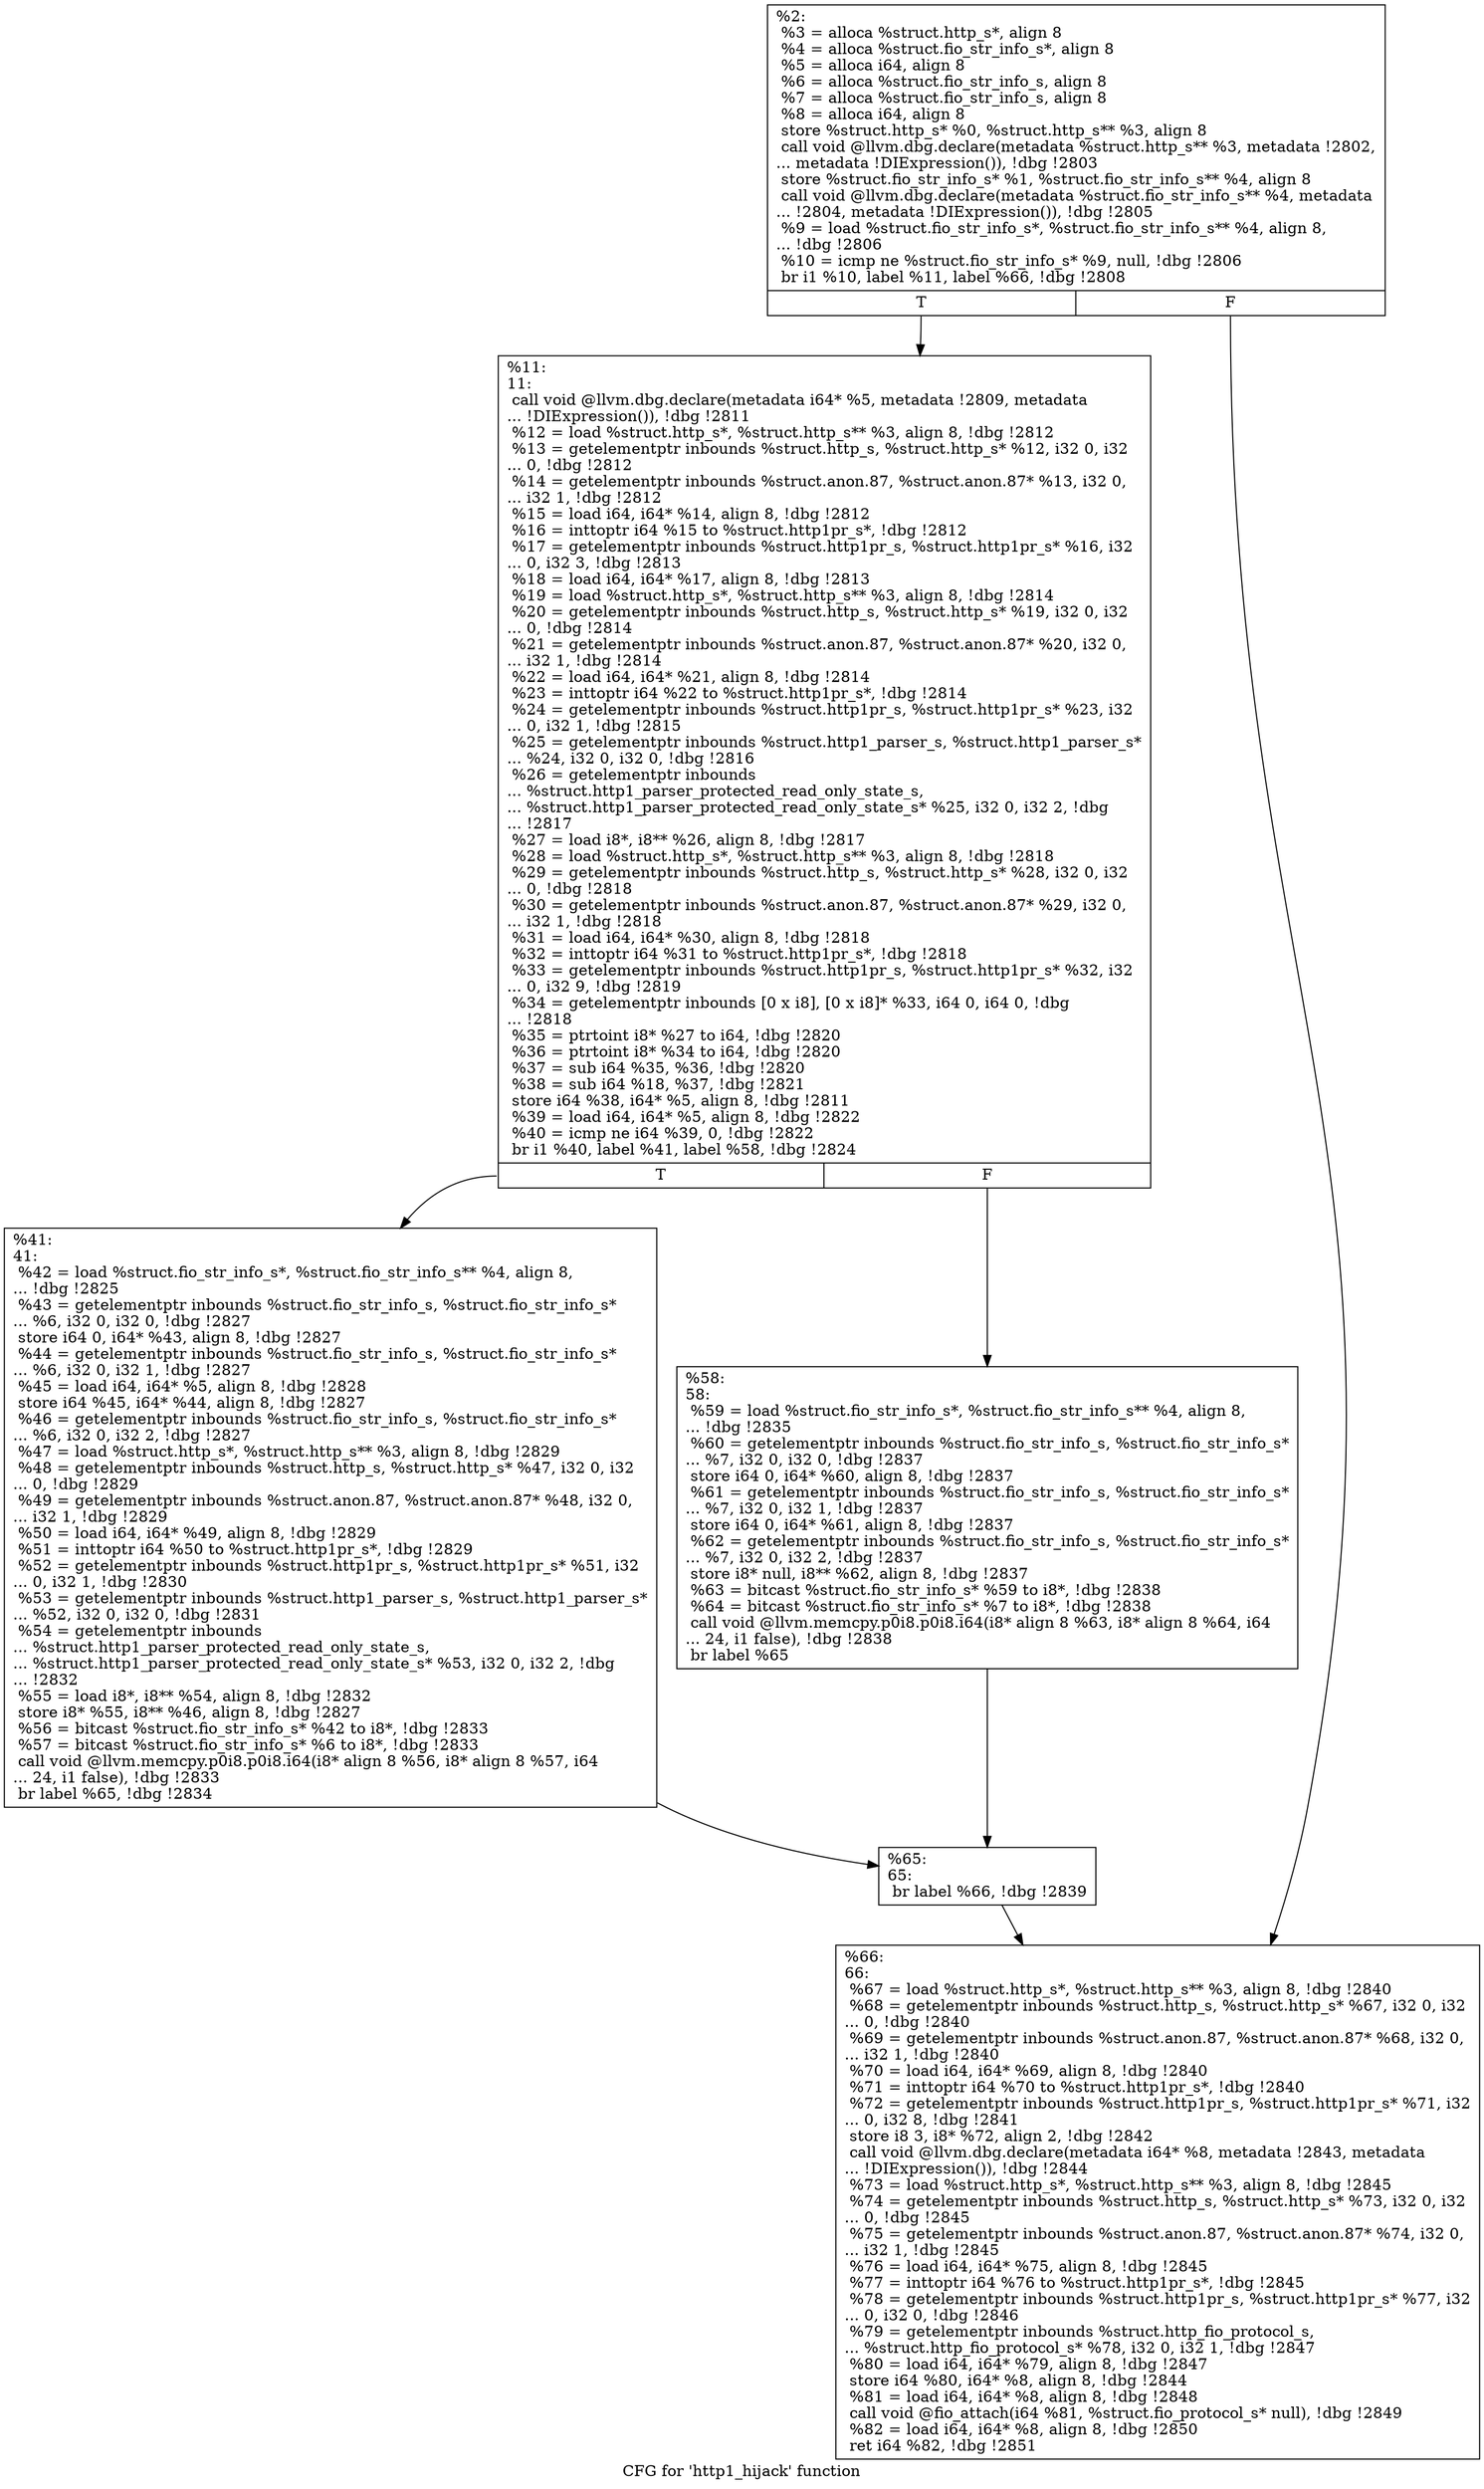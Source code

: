 digraph "CFG for 'http1_hijack' function" {
	label="CFG for 'http1_hijack' function";

	Node0x556852183f10 [shape=record,label="{%2:\l  %3 = alloca %struct.http_s*, align 8\l  %4 = alloca %struct.fio_str_info_s*, align 8\l  %5 = alloca i64, align 8\l  %6 = alloca %struct.fio_str_info_s, align 8\l  %7 = alloca %struct.fio_str_info_s, align 8\l  %8 = alloca i64, align 8\l  store %struct.http_s* %0, %struct.http_s** %3, align 8\l  call void @llvm.dbg.declare(metadata %struct.http_s** %3, metadata !2802,\l... metadata !DIExpression()), !dbg !2803\l  store %struct.fio_str_info_s* %1, %struct.fio_str_info_s** %4, align 8\l  call void @llvm.dbg.declare(metadata %struct.fio_str_info_s** %4, metadata\l... !2804, metadata !DIExpression()), !dbg !2805\l  %9 = load %struct.fio_str_info_s*, %struct.fio_str_info_s** %4, align 8,\l... !dbg !2806\l  %10 = icmp ne %struct.fio_str_info_s* %9, null, !dbg !2806\l  br i1 %10, label %11, label %66, !dbg !2808\l|{<s0>T|<s1>F}}"];
	Node0x556852183f10:s0 -> Node0x556852184ea0;
	Node0x556852183f10:s1 -> Node0x556852184fe0;
	Node0x556852184ea0 [shape=record,label="{%11:\l11:                                               \l  call void @llvm.dbg.declare(metadata i64* %5, metadata !2809, metadata\l... !DIExpression()), !dbg !2811\l  %12 = load %struct.http_s*, %struct.http_s** %3, align 8, !dbg !2812\l  %13 = getelementptr inbounds %struct.http_s, %struct.http_s* %12, i32 0, i32\l... 0, !dbg !2812\l  %14 = getelementptr inbounds %struct.anon.87, %struct.anon.87* %13, i32 0,\l... i32 1, !dbg !2812\l  %15 = load i64, i64* %14, align 8, !dbg !2812\l  %16 = inttoptr i64 %15 to %struct.http1pr_s*, !dbg !2812\l  %17 = getelementptr inbounds %struct.http1pr_s, %struct.http1pr_s* %16, i32\l... 0, i32 3, !dbg !2813\l  %18 = load i64, i64* %17, align 8, !dbg !2813\l  %19 = load %struct.http_s*, %struct.http_s** %3, align 8, !dbg !2814\l  %20 = getelementptr inbounds %struct.http_s, %struct.http_s* %19, i32 0, i32\l... 0, !dbg !2814\l  %21 = getelementptr inbounds %struct.anon.87, %struct.anon.87* %20, i32 0,\l... i32 1, !dbg !2814\l  %22 = load i64, i64* %21, align 8, !dbg !2814\l  %23 = inttoptr i64 %22 to %struct.http1pr_s*, !dbg !2814\l  %24 = getelementptr inbounds %struct.http1pr_s, %struct.http1pr_s* %23, i32\l... 0, i32 1, !dbg !2815\l  %25 = getelementptr inbounds %struct.http1_parser_s, %struct.http1_parser_s*\l... %24, i32 0, i32 0, !dbg !2816\l  %26 = getelementptr inbounds\l... %struct.http1_parser_protected_read_only_state_s,\l... %struct.http1_parser_protected_read_only_state_s* %25, i32 0, i32 2, !dbg\l... !2817\l  %27 = load i8*, i8** %26, align 8, !dbg !2817\l  %28 = load %struct.http_s*, %struct.http_s** %3, align 8, !dbg !2818\l  %29 = getelementptr inbounds %struct.http_s, %struct.http_s* %28, i32 0, i32\l... 0, !dbg !2818\l  %30 = getelementptr inbounds %struct.anon.87, %struct.anon.87* %29, i32 0,\l... i32 1, !dbg !2818\l  %31 = load i64, i64* %30, align 8, !dbg !2818\l  %32 = inttoptr i64 %31 to %struct.http1pr_s*, !dbg !2818\l  %33 = getelementptr inbounds %struct.http1pr_s, %struct.http1pr_s* %32, i32\l... 0, i32 9, !dbg !2819\l  %34 = getelementptr inbounds [0 x i8], [0 x i8]* %33, i64 0, i64 0, !dbg\l... !2818\l  %35 = ptrtoint i8* %27 to i64, !dbg !2820\l  %36 = ptrtoint i8* %34 to i64, !dbg !2820\l  %37 = sub i64 %35, %36, !dbg !2820\l  %38 = sub i64 %18, %37, !dbg !2821\l  store i64 %38, i64* %5, align 8, !dbg !2811\l  %39 = load i64, i64* %5, align 8, !dbg !2822\l  %40 = icmp ne i64 %39, 0, !dbg !2822\l  br i1 %40, label %41, label %58, !dbg !2824\l|{<s0>T|<s1>F}}"];
	Node0x556852184ea0:s0 -> Node0x556852184ef0;
	Node0x556852184ea0:s1 -> Node0x556852184f40;
	Node0x556852184ef0 [shape=record,label="{%41:\l41:                                               \l  %42 = load %struct.fio_str_info_s*, %struct.fio_str_info_s** %4, align 8,\l... !dbg !2825\l  %43 = getelementptr inbounds %struct.fio_str_info_s, %struct.fio_str_info_s*\l... %6, i32 0, i32 0, !dbg !2827\l  store i64 0, i64* %43, align 8, !dbg !2827\l  %44 = getelementptr inbounds %struct.fio_str_info_s, %struct.fio_str_info_s*\l... %6, i32 0, i32 1, !dbg !2827\l  %45 = load i64, i64* %5, align 8, !dbg !2828\l  store i64 %45, i64* %44, align 8, !dbg !2827\l  %46 = getelementptr inbounds %struct.fio_str_info_s, %struct.fio_str_info_s*\l... %6, i32 0, i32 2, !dbg !2827\l  %47 = load %struct.http_s*, %struct.http_s** %3, align 8, !dbg !2829\l  %48 = getelementptr inbounds %struct.http_s, %struct.http_s* %47, i32 0, i32\l... 0, !dbg !2829\l  %49 = getelementptr inbounds %struct.anon.87, %struct.anon.87* %48, i32 0,\l... i32 1, !dbg !2829\l  %50 = load i64, i64* %49, align 8, !dbg !2829\l  %51 = inttoptr i64 %50 to %struct.http1pr_s*, !dbg !2829\l  %52 = getelementptr inbounds %struct.http1pr_s, %struct.http1pr_s* %51, i32\l... 0, i32 1, !dbg !2830\l  %53 = getelementptr inbounds %struct.http1_parser_s, %struct.http1_parser_s*\l... %52, i32 0, i32 0, !dbg !2831\l  %54 = getelementptr inbounds\l... %struct.http1_parser_protected_read_only_state_s,\l... %struct.http1_parser_protected_read_only_state_s* %53, i32 0, i32 2, !dbg\l... !2832\l  %55 = load i8*, i8** %54, align 8, !dbg !2832\l  store i8* %55, i8** %46, align 8, !dbg !2827\l  %56 = bitcast %struct.fio_str_info_s* %42 to i8*, !dbg !2833\l  %57 = bitcast %struct.fio_str_info_s* %6 to i8*, !dbg !2833\l  call void @llvm.memcpy.p0i8.p0i8.i64(i8* align 8 %56, i8* align 8 %57, i64\l... 24, i1 false), !dbg !2833\l  br label %65, !dbg !2834\l}"];
	Node0x556852184ef0 -> Node0x556852184f90;
	Node0x556852184f40 [shape=record,label="{%58:\l58:                                               \l  %59 = load %struct.fio_str_info_s*, %struct.fio_str_info_s** %4, align 8,\l... !dbg !2835\l  %60 = getelementptr inbounds %struct.fio_str_info_s, %struct.fio_str_info_s*\l... %7, i32 0, i32 0, !dbg !2837\l  store i64 0, i64* %60, align 8, !dbg !2837\l  %61 = getelementptr inbounds %struct.fio_str_info_s, %struct.fio_str_info_s*\l... %7, i32 0, i32 1, !dbg !2837\l  store i64 0, i64* %61, align 8, !dbg !2837\l  %62 = getelementptr inbounds %struct.fio_str_info_s, %struct.fio_str_info_s*\l... %7, i32 0, i32 2, !dbg !2837\l  store i8* null, i8** %62, align 8, !dbg !2837\l  %63 = bitcast %struct.fio_str_info_s* %59 to i8*, !dbg !2838\l  %64 = bitcast %struct.fio_str_info_s* %7 to i8*, !dbg !2838\l  call void @llvm.memcpy.p0i8.p0i8.i64(i8* align 8 %63, i8* align 8 %64, i64\l... 24, i1 false), !dbg !2838\l  br label %65\l}"];
	Node0x556852184f40 -> Node0x556852184f90;
	Node0x556852184f90 [shape=record,label="{%65:\l65:                                               \l  br label %66, !dbg !2839\l}"];
	Node0x556852184f90 -> Node0x556852184fe0;
	Node0x556852184fe0 [shape=record,label="{%66:\l66:                                               \l  %67 = load %struct.http_s*, %struct.http_s** %3, align 8, !dbg !2840\l  %68 = getelementptr inbounds %struct.http_s, %struct.http_s* %67, i32 0, i32\l... 0, !dbg !2840\l  %69 = getelementptr inbounds %struct.anon.87, %struct.anon.87* %68, i32 0,\l... i32 1, !dbg !2840\l  %70 = load i64, i64* %69, align 8, !dbg !2840\l  %71 = inttoptr i64 %70 to %struct.http1pr_s*, !dbg !2840\l  %72 = getelementptr inbounds %struct.http1pr_s, %struct.http1pr_s* %71, i32\l... 0, i32 8, !dbg !2841\l  store i8 3, i8* %72, align 2, !dbg !2842\l  call void @llvm.dbg.declare(metadata i64* %8, metadata !2843, metadata\l... !DIExpression()), !dbg !2844\l  %73 = load %struct.http_s*, %struct.http_s** %3, align 8, !dbg !2845\l  %74 = getelementptr inbounds %struct.http_s, %struct.http_s* %73, i32 0, i32\l... 0, !dbg !2845\l  %75 = getelementptr inbounds %struct.anon.87, %struct.anon.87* %74, i32 0,\l... i32 1, !dbg !2845\l  %76 = load i64, i64* %75, align 8, !dbg !2845\l  %77 = inttoptr i64 %76 to %struct.http1pr_s*, !dbg !2845\l  %78 = getelementptr inbounds %struct.http1pr_s, %struct.http1pr_s* %77, i32\l... 0, i32 0, !dbg !2846\l  %79 = getelementptr inbounds %struct.http_fio_protocol_s,\l... %struct.http_fio_protocol_s* %78, i32 0, i32 1, !dbg !2847\l  %80 = load i64, i64* %79, align 8, !dbg !2847\l  store i64 %80, i64* %8, align 8, !dbg !2844\l  %81 = load i64, i64* %8, align 8, !dbg !2848\l  call void @fio_attach(i64 %81, %struct.fio_protocol_s* null), !dbg !2849\l  %82 = load i64, i64* %8, align 8, !dbg !2850\l  ret i64 %82, !dbg !2851\l}"];
}
